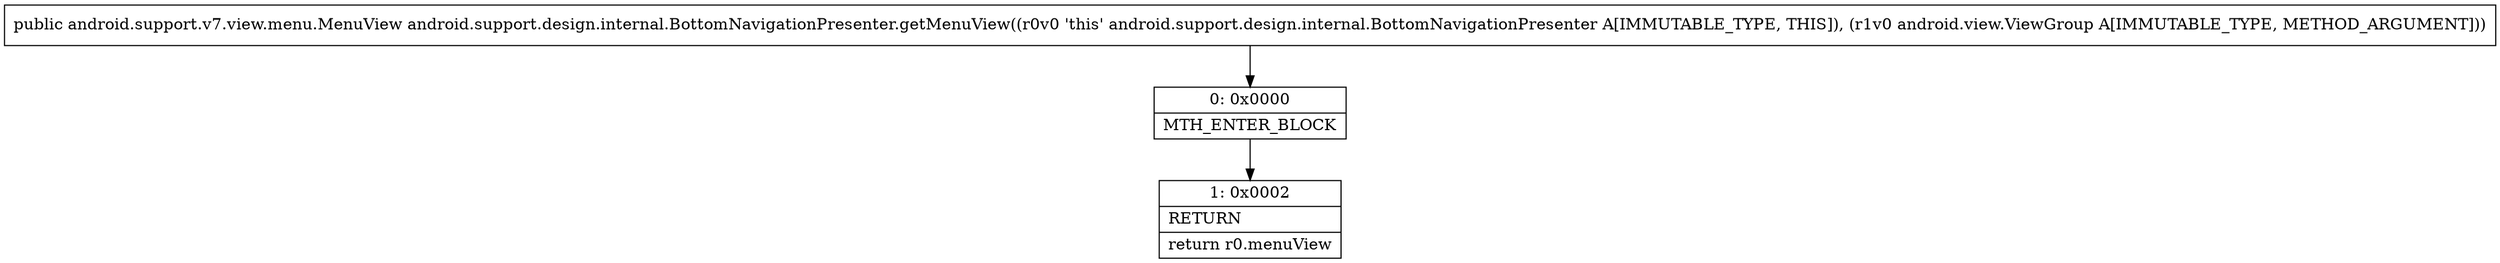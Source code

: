 digraph "CFG forandroid.support.design.internal.BottomNavigationPresenter.getMenuView(Landroid\/view\/ViewGroup;)Landroid\/support\/v7\/view\/menu\/MenuView;" {
Node_0 [shape=record,label="{0\:\ 0x0000|MTH_ENTER_BLOCK\l}"];
Node_1 [shape=record,label="{1\:\ 0x0002|RETURN\l|return r0.menuView\l}"];
MethodNode[shape=record,label="{public android.support.v7.view.menu.MenuView android.support.design.internal.BottomNavigationPresenter.getMenuView((r0v0 'this' android.support.design.internal.BottomNavigationPresenter A[IMMUTABLE_TYPE, THIS]), (r1v0 android.view.ViewGroup A[IMMUTABLE_TYPE, METHOD_ARGUMENT])) }"];
MethodNode -> Node_0;
Node_0 -> Node_1;
}

